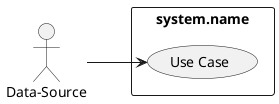 @startuml

left to right direction

:Data-Source: as Actor

rectangle "system.name" {
    (Use Case) as U1
}

Actor --> U1

@enduml
